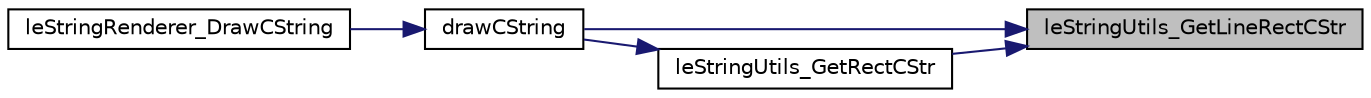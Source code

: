 digraph "leStringUtils_GetLineRectCStr"
{
 // LATEX_PDF_SIZE
  edge [fontname="Helvetica",fontsize="10",labelfontname="Helvetica",labelfontsize="10"];
  node [fontname="Helvetica",fontsize="10",shape=record];
  rankdir="RL";
  Node1 [label="leStringUtils_GetLineRectCStr",height=0.2,width=0.4,color="black", fillcolor="grey75", style="filled", fontcolor="black",tooltip=" "];
  Node1 -> Node2 [dir="back",color="midnightblue",fontsize="10",style="solid",fontname="Helvetica"];
  Node2 [label="drawCString",height=0.2,width=0.4,color="black", fillcolor="white", style="filled",URL="$legato__string__renderer_8c.html#a213402f8bd6222abaf1651cbf96e8f9b",tooltip=" "];
  Node2 -> Node3 [dir="back",color="midnightblue",fontsize="10",style="solid",fontname="Helvetica"];
  Node3 [label="leStringRenderer_DrawCString",height=0.2,width=0.4,color="black", fillcolor="white", style="filled",URL="$legato__string__renderer_8h.html#a4a4b12fb93ab88a53fe506b4fc800313",tooltip=" "];
  Node1 -> Node4 [dir="back",color="midnightblue",fontsize="10",style="solid",fontname="Helvetica"];
  Node4 [label="leStringUtils_GetRectCStr",height=0.2,width=0.4,color="black", fillcolor="white", style="filled",URL="$legato__stringutils_8h.html#ade2ccfe97aaa5f3a83785ec1b7e1cd8c",tooltip=" "];
  Node4 -> Node2 [dir="back",color="midnightblue",fontsize="10",style="solid",fontname="Helvetica"];
}

